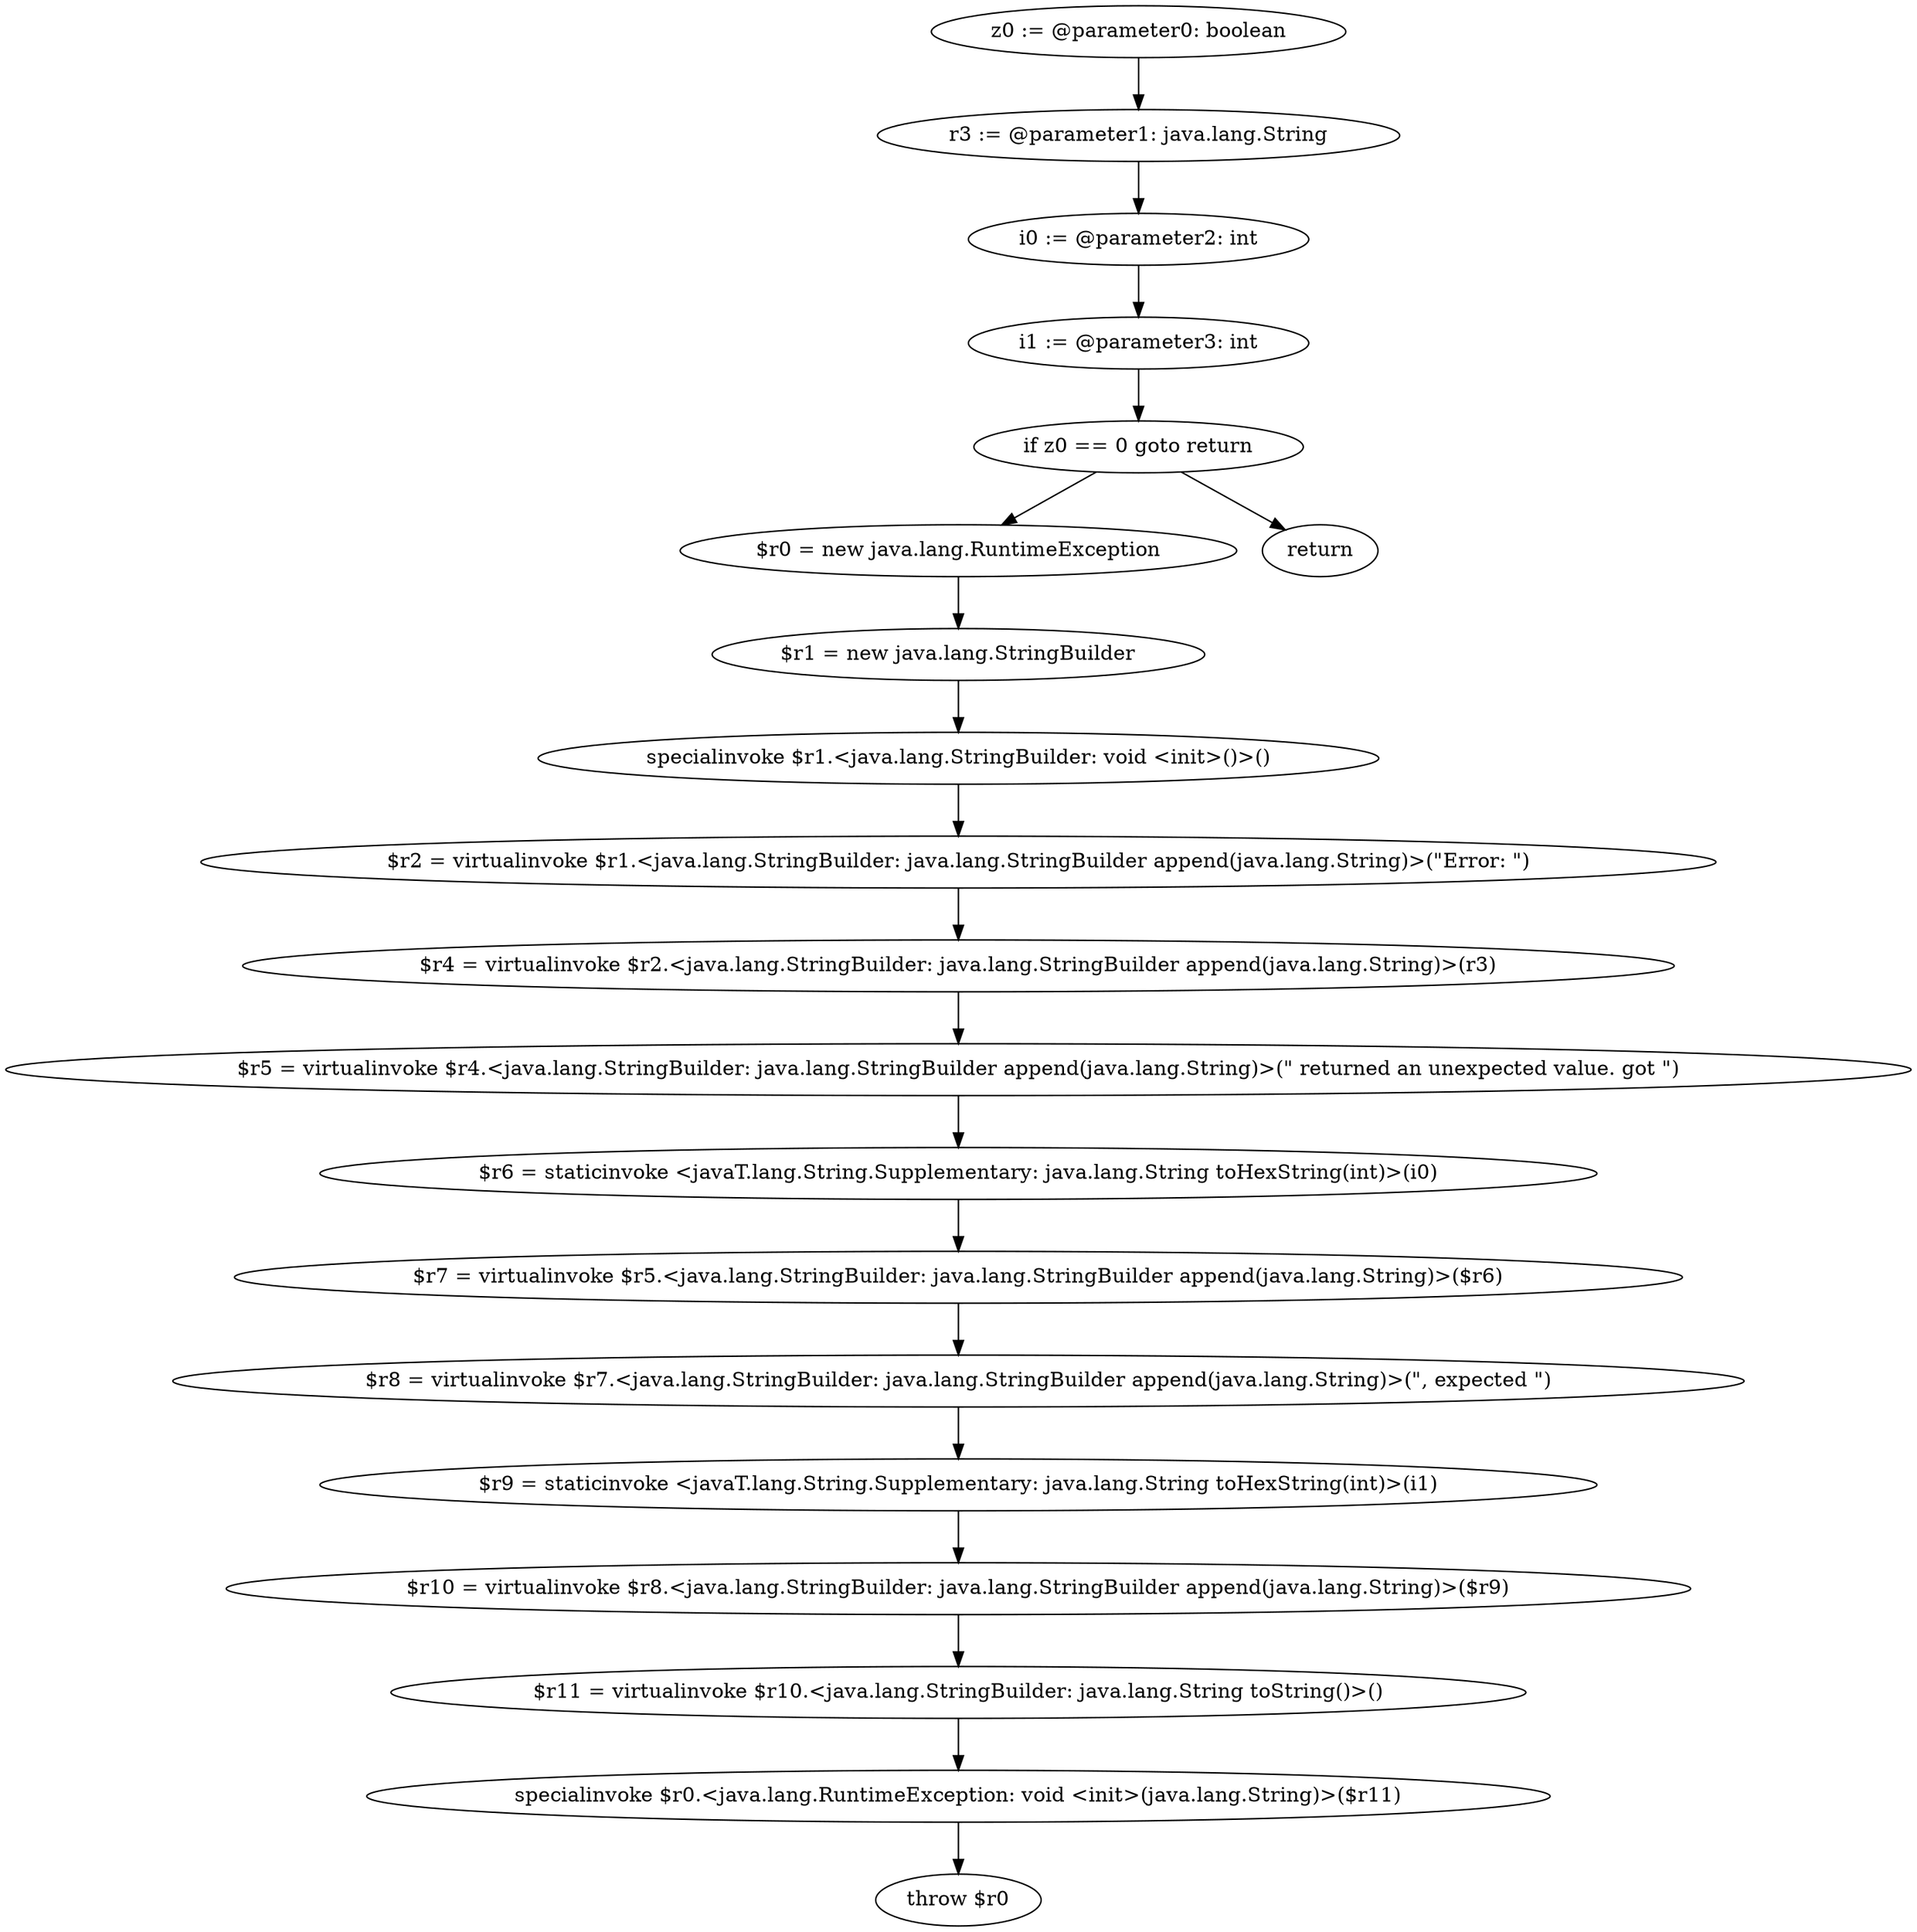digraph "unitGraph" {
    "z0 := @parameter0: boolean"
    "r3 := @parameter1: java.lang.String"
    "i0 := @parameter2: int"
    "i1 := @parameter3: int"
    "if z0 == 0 goto return"
    "$r0 = new java.lang.RuntimeException"
    "$r1 = new java.lang.StringBuilder"
    "specialinvoke $r1.<java.lang.StringBuilder: void <init>()>()"
    "$r2 = virtualinvoke $r1.<java.lang.StringBuilder: java.lang.StringBuilder append(java.lang.String)>(\"Error: \")"
    "$r4 = virtualinvoke $r2.<java.lang.StringBuilder: java.lang.StringBuilder append(java.lang.String)>(r3)"
    "$r5 = virtualinvoke $r4.<java.lang.StringBuilder: java.lang.StringBuilder append(java.lang.String)>(\" returned an unexpected value. got \")"
    "$r6 = staticinvoke <javaT.lang.String.Supplementary: java.lang.String toHexString(int)>(i0)"
    "$r7 = virtualinvoke $r5.<java.lang.StringBuilder: java.lang.StringBuilder append(java.lang.String)>($r6)"
    "$r8 = virtualinvoke $r7.<java.lang.StringBuilder: java.lang.StringBuilder append(java.lang.String)>(\", expected \")"
    "$r9 = staticinvoke <javaT.lang.String.Supplementary: java.lang.String toHexString(int)>(i1)"
    "$r10 = virtualinvoke $r8.<java.lang.StringBuilder: java.lang.StringBuilder append(java.lang.String)>($r9)"
    "$r11 = virtualinvoke $r10.<java.lang.StringBuilder: java.lang.String toString()>()"
    "specialinvoke $r0.<java.lang.RuntimeException: void <init>(java.lang.String)>($r11)"
    "throw $r0"
    "return"
    "z0 := @parameter0: boolean"->"r3 := @parameter1: java.lang.String";
    "r3 := @parameter1: java.lang.String"->"i0 := @parameter2: int";
    "i0 := @parameter2: int"->"i1 := @parameter3: int";
    "i1 := @parameter3: int"->"if z0 == 0 goto return";
    "if z0 == 0 goto return"->"$r0 = new java.lang.RuntimeException";
    "if z0 == 0 goto return"->"return";
    "$r0 = new java.lang.RuntimeException"->"$r1 = new java.lang.StringBuilder";
    "$r1 = new java.lang.StringBuilder"->"specialinvoke $r1.<java.lang.StringBuilder: void <init>()>()";
    "specialinvoke $r1.<java.lang.StringBuilder: void <init>()>()"->"$r2 = virtualinvoke $r1.<java.lang.StringBuilder: java.lang.StringBuilder append(java.lang.String)>(\"Error: \")";
    "$r2 = virtualinvoke $r1.<java.lang.StringBuilder: java.lang.StringBuilder append(java.lang.String)>(\"Error: \")"->"$r4 = virtualinvoke $r2.<java.lang.StringBuilder: java.lang.StringBuilder append(java.lang.String)>(r3)";
    "$r4 = virtualinvoke $r2.<java.lang.StringBuilder: java.lang.StringBuilder append(java.lang.String)>(r3)"->"$r5 = virtualinvoke $r4.<java.lang.StringBuilder: java.lang.StringBuilder append(java.lang.String)>(\" returned an unexpected value. got \")";
    "$r5 = virtualinvoke $r4.<java.lang.StringBuilder: java.lang.StringBuilder append(java.lang.String)>(\" returned an unexpected value. got \")"->"$r6 = staticinvoke <javaT.lang.String.Supplementary: java.lang.String toHexString(int)>(i0)";
    "$r6 = staticinvoke <javaT.lang.String.Supplementary: java.lang.String toHexString(int)>(i0)"->"$r7 = virtualinvoke $r5.<java.lang.StringBuilder: java.lang.StringBuilder append(java.lang.String)>($r6)";
    "$r7 = virtualinvoke $r5.<java.lang.StringBuilder: java.lang.StringBuilder append(java.lang.String)>($r6)"->"$r8 = virtualinvoke $r7.<java.lang.StringBuilder: java.lang.StringBuilder append(java.lang.String)>(\", expected \")";
    "$r8 = virtualinvoke $r7.<java.lang.StringBuilder: java.lang.StringBuilder append(java.lang.String)>(\", expected \")"->"$r9 = staticinvoke <javaT.lang.String.Supplementary: java.lang.String toHexString(int)>(i1)";
    "$r9 = staticinvoke <javaT.lang.String.Supplementary: java.lang.String toHexString(int)>(i1)"->"$r10 = virtualinvoke $r8.<java.lang.StringBuilder: java.lang.StringBuilder append(java.lang.String)>($r9)";
    "$r10 = virtualinvoke $r8.<java.lang.StringBuilder: java.lang.StringBuilder append(java.lang.String)>($r9)"->"$r11 = virtualinvoke $r10.<java.lang.StringBuilder: java.lang.String toString()>()";
    "$r11 = virtualinvoke $r10.<java.lang.StringBuilder: java.lang.String toString()>()"->"specialinvoke $r0.<java.lang.RuntimeException: void <init>(java.lang.String)>($r11)";
    "specialinvoke $r0.<java.lang.RuntimeException: void <init>(java.lang.String)>($r11)"->"throw $r0";
}
